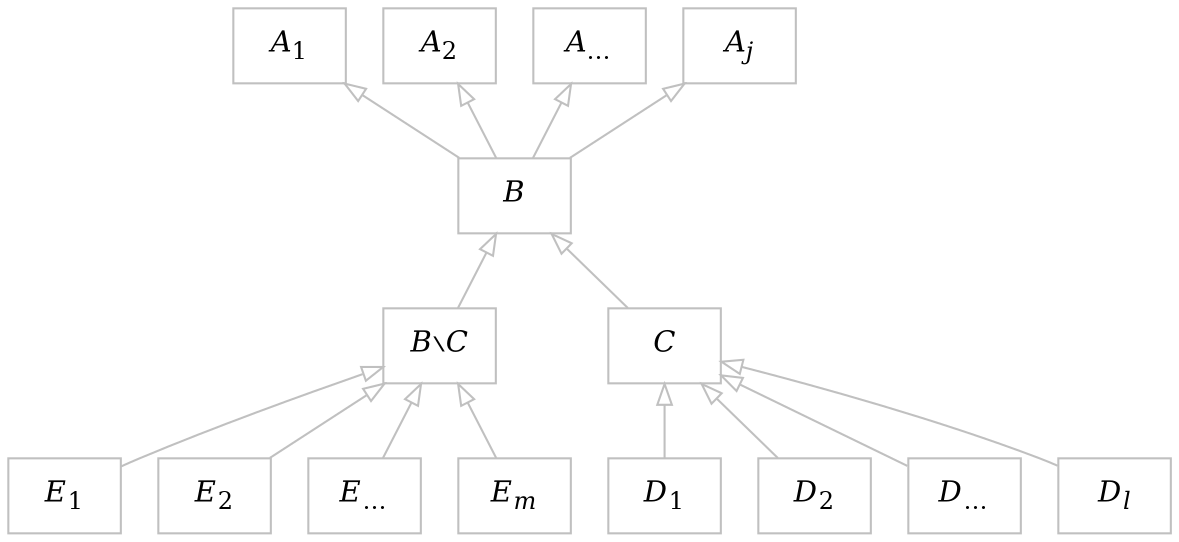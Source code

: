 digraph g {
	node [ shape = "box" color = "gray" ]
	edge [ arrowhead = "none" arrowtail = "onormal" dir = "back" color = "gray" ]

	{ rank = same
	  a1 [ label = <<i>A</i><sub>1</sub>> ]
	  a2 [ label = <<i>A</i><sub>2</sub>> ]
	  adots [ label = <<i>A</i><sub>&hellip;</sub>> ]
	  aj [ label = <<i>A</i><sub><i>j</i></sub>> ]
	}

	a1 -> a2 -> adots -> aj [ style = "invis" ]

	b [ label = <<i>B</i>> ]
	  
	{ rank = same
	  bmc [ label = <<i>B</i>&#8726;<i>C</i>> ]
	  c [ label = <<i>C</i>> ]
	}

	bmc -> c [ style = "invis" ]
	
	{ rank = same
	  d1 [ label = <<i>D</i><sub>1</sub>> ]
	  d2 [ label = <<i>D</i><sub>2</sub>> ]
	  ddots [ label = <<i>D</i><sub>&hellip;</sub>> ]
	  dl [ label = <<i>D</i><sub><i>l</i></sub>> ]
	}

	d1 -> d2 -> ddots -> dl [ style = "invis" ]

	{ rank = same
	  e1 [ label = <<i>E</i><sub>1</sub>> ]
	  e2 [ label = <<i>E</i><sub>2</sub>> ]
	  edots [ label = <<i>E</i><sub>&hellip;</sub>> ]
	  em [ label = <<i>E</i><sub><i>m</i></sub>> ]
	}

	e1 -> e2 -> edots -> em -> c [ style = "invis" ]

	a1 -> b
	a2 -> b
	adots -> b
	aj -> b

	b -> bmc
	b -> c

	bmc -> e1
	bmc -> e2
	bmc -> edots
	bmc -> em
	
	c -> d1
	c -> d2
	c -> ddots
	c -> dl
}